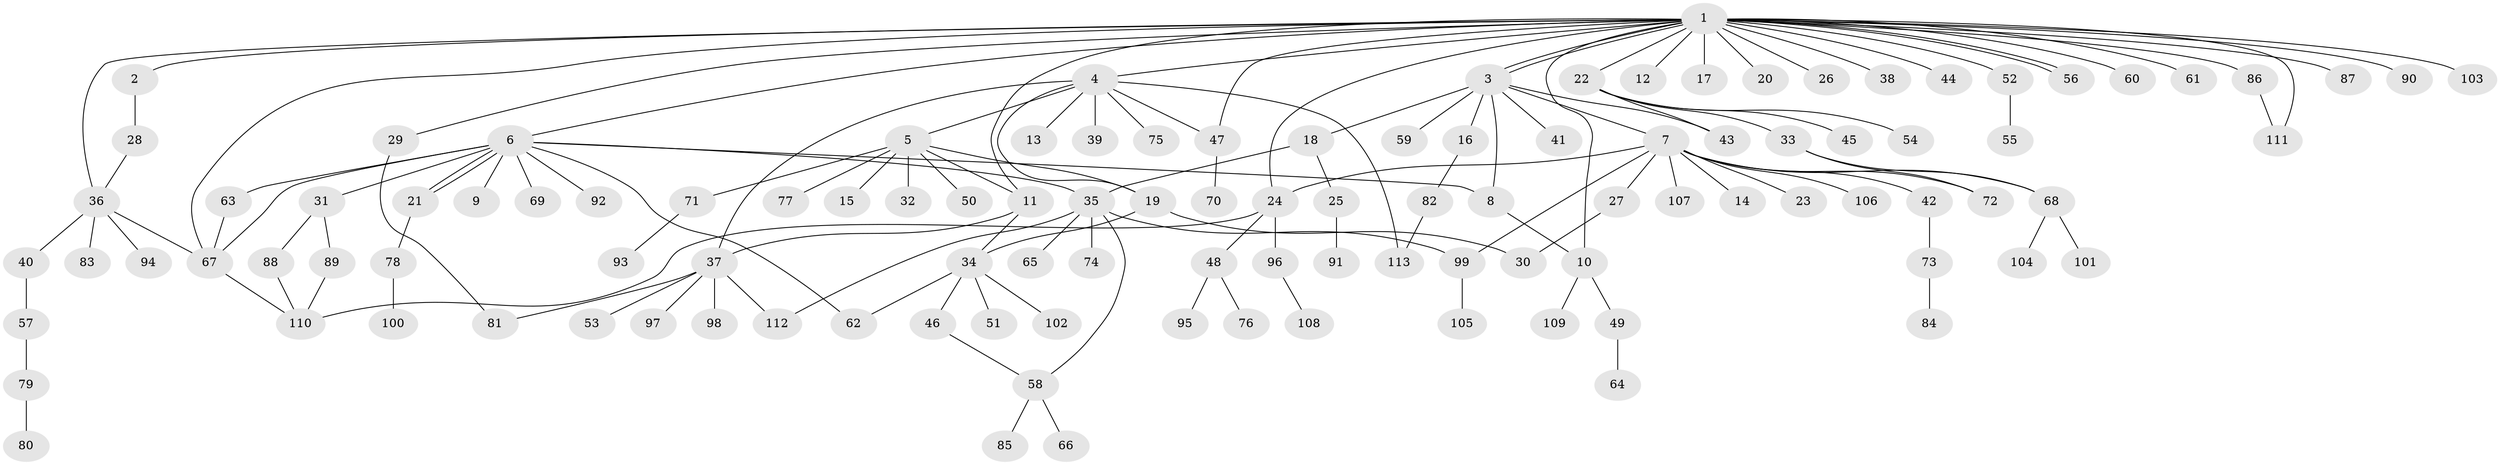 // Generated by graph-tools (version 1.1) at 2025/49/03/09/25 03:49:49]
// undirected, 113 vertices, 142 edges
graph export_dot {
graph [start="1"]
  node [color=gray90,style=filled];
  1;
  2;
  3;
  4;
  5;
  6;
  7;
  8;
  9;
  10;
  11;
  12;
  13;
  14;
  15;
  16;
  17;
  18;
  19;
  20;
  21;
  22;
  23;
  24;
  25;
  26;
  27;
  28;
  29;
  30;
  31;
  32;
  33;
  34;
  35;
  36;
  37;
  38;
  39;
  40;
  41;
  42;
  43;
  44;
  45;
  46;
  47;
  48;
  49;
  50;
  51;
  52;
  53;
  54;
  55;
  56;
  57;
  58;
  59;
  60;
  61;
  62;
  63;
  64;
  65;
  66;
  67;
  68;
  69;
  70;
  71;
  72;
  73;
  74;
  75;
  76;
  77;
  78;
  79;
  80;
  81;
  82;
  83;
  84;
  85;
  86;
  87;
  88;
  89;
  90;
  91;
  92;
  93;
  94;
  95;
  96;
  97;
  98;
  99;
  100;
  101;
  102;
  103;
  104;
  105;
  106;
  107;
  108;
  109;
  110;
  111;
  112;
  113;
  1 -- 2;
  1 -- 3;
  1 -- 3;
  1 -- 4;
  1 -- 6;
  1 -- 10;
  1 -- 11;
  1 -- 12;
  1 -- 17;
  1 -- 20;
  1 -- 22;
  1 -- 24;
  1 -- 26;
  1 -- 29;
  1 -- 36;
  1 -- 38;
  1 -- 44;
  1 -- 47;
  1 -- 52;
  1 -- 56;
  1 -- 56;
  1 -- 60;
  1 -- 61;
  1 -- 67;
  1 -- 86;
  1 -- 87;
  1 -- 90;
  1 -- 103;
  1 -- 111;
  2 -- 28;
  3 -- 7;
  3 -- 8;
  3 -- 16;
  3 -- 18;
  3 -- 41;
  3 -- 43;
  3 -- 59;
  4 -- 5;
  4 -- 13;
  4 -- 19;
  4 -- 37;
  4 -- 39;
  4 -- 47;
  4 -- 75;
  4 -- 113;
  5 -- 11;
  5 -- 15;
  5 -- 19;
  5 -- 32;
  5 -- 50;
  5 -- 71;
  5 -- 77;
  6 -- 8;
  6 -- 9;
  6 -- 21;
  6 -- 21;
  6 -- 31;
  6 -- 35;
  6 -- 62;
  6 -- 63;
  6 -- 67;
  6 -- 69;
  6 -- 92;
  7 -- 14;
  7 -- 23;
  7 -- 24;
  7 -- 27;
  7 -- 42;
  7 -- 68;
  7 -- 72;
  7 -- 99;
  7 -- 106;
  7 -- 107;
  8 -- 10;
  10 -- 49;
  10 -- 109;
  11 -- 34;
  11 -- 37;
  16 -- 82;
  18 -- 25;
  18 -- 35;
  19 -- 30;
  19 -- 34;
  21 -- 78;
  22 -- 33;
  22 -- 43;
  22 -- 45;
  22 -- 54;
  24 -- 48;
  24 -- 96;
  24 -- 110;
  25 -- 91;
  27 -- 30;
  28 -- 36;
  29 -- 81;
  31 -- 88;
  31 -- 89;
  33 -- 68;
  33 -- 72;
  34 -- 46;
  34 -- 51;
  34 -- 62;
  34 -- 102;
  35 -- 58;
  35 -- 65;
  35 -- 74;
  35 -- 99;
  35 -- 112;
  36 -- 40;
  36 -- 67;
  36 -- 83;
  36 -- 94;
  37 -- 53;
  37 -- 81;
  37 -- 97;
  37 -- 98;
  37 -- 112;
  40 -- 57;
  42 -- 73;
  46 -- 58;
  47 -- 70;
  48 -- 76;
  48 -- 95;
  49 -- 64;
  52 -- 55;
  57 -- 79;
  58 -- 66;
  58 -- 85;
  63 -- 67;
  67 -- 110;
  68 -- 101;
  68 -- 104;
  71 -- 93;
  73 -- 84;
  78 -- 100;
  79 -- 80;
  82 -- 113;
  86 -- 111;
  88 -- 110;
  89 -- 110;
  96 -- 108;
  99 -- 105;
}
